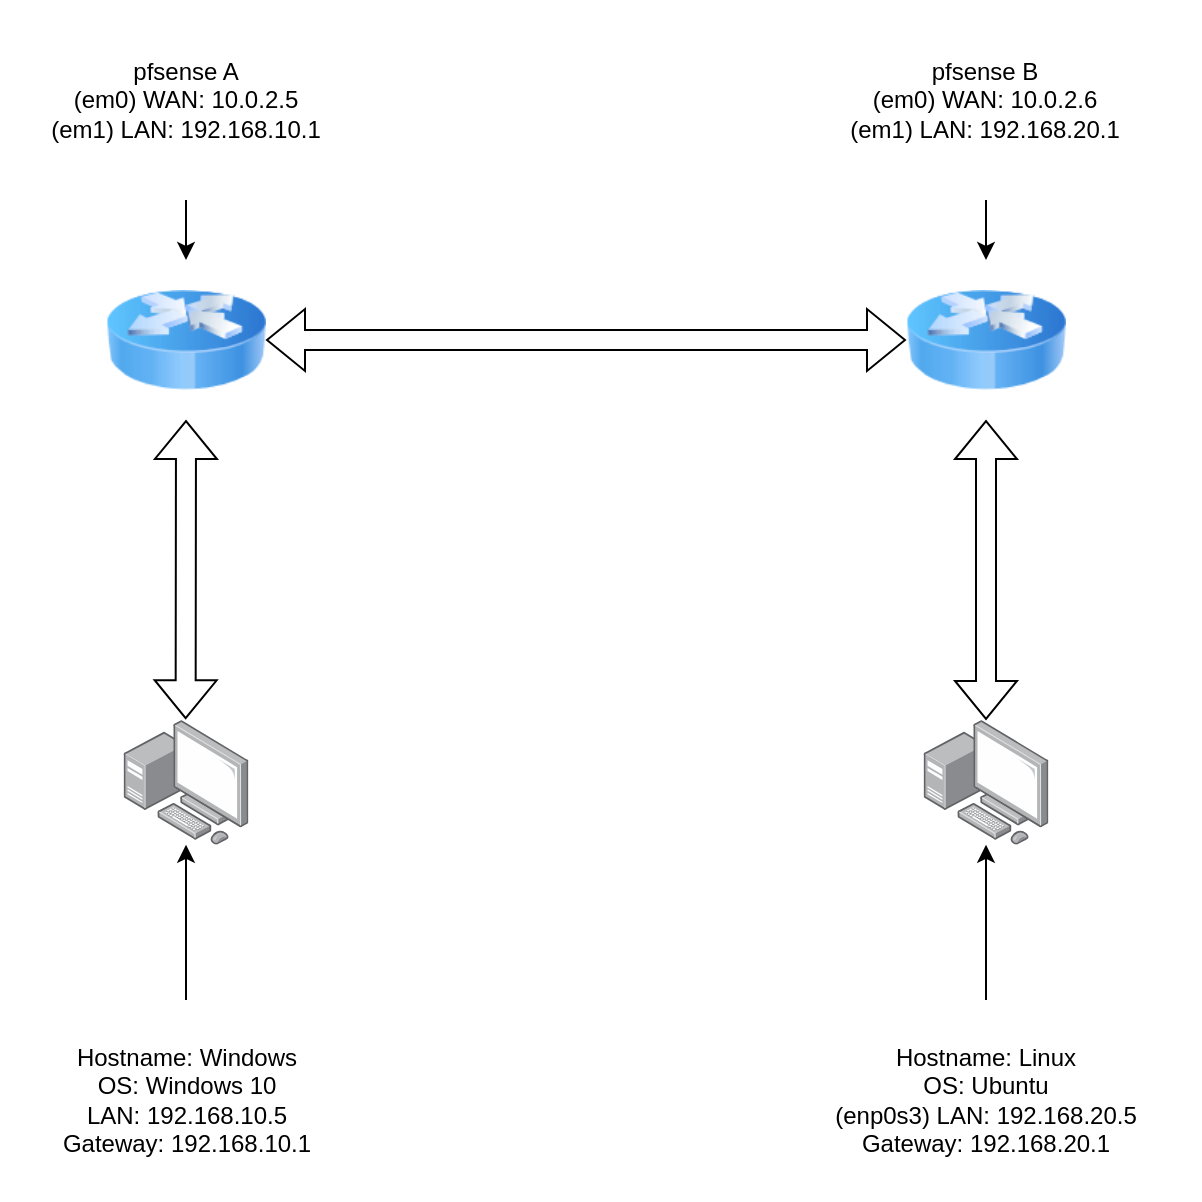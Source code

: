 <mxfile version="22.1.5" type="github">
  <diagram name="Page-1" id="CdFyWuu7mZfADsBGeCwA">
    <mxGraphModel dx="1517" dy="833" grid="1" gridSize="10" guides="1" tooltips="1" connect="1" arrows="1" fold="1" page="1" pageScale="1" pageWidth="850" pageHeight="1100" math="0" shadow="0">
      <root>
        <mxCell id="0" />
        <mxCell id="1" parent="0" />
        <mxCell id="9oPIyIbZ-EvlBXnKMK6W-3" value="" style="image;html=1;image=img/lib/clip_art/networking/Router_Icon_128x128.png" parent="1" vertex="1">
          <mxGeometry x="120" y="190" width="80" height="80" as="geometry" />
        </mxCell>
        <mxCell id="9oPIyIbZ-EvlBXnKMK6W-4" value="" style="image;html=1;image=img/lib/clip_art/networking/Router_Icon_128x128.png" parent="1" vertex="1">
          <mxGeometry x="520" y="190" width="80" height="80" as="geometry" />
        </mxCell>
        <mxCell id="9oPIyIbZ-EvlBXnKMK6W-5" value="" style="image;points=[];aspect=fixed;html=1;align=center;shadow=0;dashed=0;image=img/lib/allied_telesis/computer_and_terminals/Personal_Computer_with_Server.svg;" parent="1" vertex="1">
          <mxGeometry x="128.8" y="420" width="62.4" height="62.4" as="geometry" />
        </mxCell>
        <mxCell id="9oPIyIbZ-EvlBXnKMK6W-6" value="" style="image;points=[];aspect=fixed;html=1;align=center;shadow=0;dashed=0;image=img/lib/allied_telesis/computer_and_terminals/Personal_Computer_with_Server.svg;" parent="1" vertex="1">
          <mxGeometry x="528.8" y="420" width="62.4" height="62.4" as="geometry" />
        </mxCell>
        <mxCell id="9oPIyIbZ-EvlBXnKMK6W-8" value="" style="shape=flexArrow;endArrow=classic;startArrow=classic;html=1;rounded=0;entryX=0;entryY=0.5;entryDx=0;entryDy=0;exitX=1;exitY=0.5;exitDx=0;exitDy=0;" parent="1" source="9oPIyIbZ-EvlBXnKMK6W-3" target="9oPIyIbZ-EvlBXnKMK6W-4" edge="1">
          <mxGeometry width="100" height="100" relative="1" as="geometry">
            <mxPoint x="210" y="470" as="sourcePoint" />
            <mxPoint x="310" y="370" as="targetPoint" />
          </mxGeometry>
        </mxCell>
        <mxCell id="9oPIyIbZ-EvlBXnKMK6W-9" value="" style="shape=flexArrow;endArrow=classic;startArrow=classic;html=1;rounded=0;entryX=0.5;entryY=1;entryDx=0;entryDy=0;" parent="1" source="9oPIyIbZ-EvlBXnKMK6W-6" target="9oPIyIbZ-EvlBXnKMK6W-4" edge="1">
          <mxGeometry width="100" height="100" relative="1" as="geometry">
            <mxPoint x="210" y="470" as="sourcePoint" />
            <mxPoint x="310" y="370" as="targetPoint" />
          </mxGeometry>
        </mxCell>
        <mxCell id="9oPIyIbZ-EvlBXnKMK6W-10" value="" style="shape=flexArrow;endArrow=classic;startArrow=classic;html=1;rounded=0;entryX=0.5;entryY=1;entryDx=0;entryDy=0;exitX=0.497;exitY=-0.006;exitDx=0;exitDy=0;exitPerimeter=0;" parent="1" source="9oPIyIbZ-EvlBXnKMK6W-5" target="9oPIyIbZ-EvlBXnKMK6W-3" edge="1">
          <mxGeometry width="100" height="100" relative="1" as="geometry">
            <mxPoint x="210" y="470" as="sourcePoint" />
            <mxPoint x="310" y="370" as="targetPoint" />
          </mxGeometry>
        </mxCell>
        <mxCell id="9oPIyIbZ-EvlBXnKMK6W-14" style="edgeStyle=orthogonalEdgeStyle;rounded=0;orthogonalLoop=1;jettySize=auto;html=1;" parent="1" source="9oPIyIbZ-EvlBXnKMK6W-11" target="9oPIyIbZ-EvlBXnKMK6W-3" edge="1">
          <mxGeometry relative="1" as="geometry" />
        </mxCell>
        <mxCell id="9oPIyIbZ-EvlBXnKMK6W-11" value="pfsense A&lt;br&gt;(em0) WAN: 10.0.2.5&lt;br&gt;(em1) LAN: 192.168.10.1" style="text;html=1;strokeColor=none;fillColor=none;align=center;verticalAlign=middle;whiteSpace=wrap;rounded=0;" parent="1" vertex="1">
          <mxGeometry x="80" y="60" width="160" height="100" as="geometry" />
        </mxCell>
        <mxCell id="9oPIyIbZ-EvlBXnKMK6W-13" style="edgeStyle=orthogonalEdgeStyle;rounded=0;orthogonalLoop=1;jettySize=auto;html=1;" parent="1" source="9oPIyIbZ-EvlBXnKMK6W-12" target="9oPIyIbZ-EvlBXnKMK6W-4" edge="1">
          <mxGeometry relative="1" as="geometry" />
        </mxCell>
        <mxCell id="9oPIyIbZ-EvlBXnKMK6W-12" value="pfsense B&lt;br&gt;(em0) WAN: 10.0.2.6&lt;br&gt;(em1) LAN: 192.168.20.1" style="text;html=1;strokeColor=none;fillColor=none;align=center;verticalAlign=middle;whiteSpace=wrap;rounded=0;" parent="1" vertex="1">
          <mxGeometry x="484.4" y="60" width="151.2" height="100" as="geometry" />
        </mxCell>
        <mxCell id="9oPIyIbZ-EvlBXnKMK6W-18" style="edgeStyle=orthogonalEdgeStyle;rounded=0;orthogonalLoop=1;jettySize=auto;html=1;" parent="1" source="9oPIyIbZ-EvlBXnKMK6W-15" target="9oPIyIbZ-EvlBXnKMK6W-5" edge="1">
          <mxGeometry relative="1" as="geometry" />
        </mxCell>
        <mxCell id="9oPIyIbZ-EvlBXnKMK6W-15" value="Hostname: Windows&lt;br&gt;OS: Windows 10&lt;br&gt;LAN: 192.168.10.5&lt;br&gt;Gateway: 192.168.10.1" style="text;html=1;strokeColor=none;fillColor=none;align=center;verticalAlign=middle;whiteSpace=wrap;rounded=0;" parent="1" vertex="1">
          <mxGeometry x="67.5" y="560" width="185" height="100" as="geometry" />
        </mxCell>
        <mxCell id="9oPIyIbZ-EvlBXnKMK6W-22" style="edgeStyle=orthogonalEdgeStyle;rounded=0;orthogonalLoop=1;jettySize=auto;html=1;" parent="1" source="9oPIyIbZ-EvlBXnKMK6W-19" target="9oPIyIbZ-EvlBXnKMK6W-6" edge="1">
          <mxGeometry relative="1" as="geometry" />
        </mxCell>
        <mxCell id="9oPIyIbZ-EvlBXnKMK6W-19" value="Hostname: Linux&lt;br&gt;OS: Ubuntu&lt;br&gt;(enp0s3) LAN: 192.168.20.5&lt;br&gt;Gateway: 192.168.20.1" style="text;html=1;strokeColor=none;fillColor=none;align=center;verticalAlign=middle;whiteSpace=wrap;rounded=0;" parent="1" vertex="1">
          <mxGeometry x="453.1" y="560" width="213.8" height="100" as="geometry" />
        </mxCell>
      </root>
    </mxGraphModel>
  </diagram>
</mxfile>
